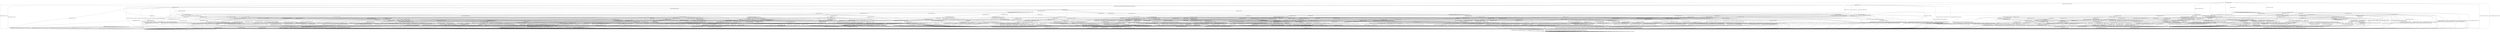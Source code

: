 digraph h19 {
s0 [label="s0"];
s1 [label="s1"];
s2 [label="s2"];
s6 [label="s6"];
s8 [label="s8"];
s10 [label="s10"];
s25 [label="s25"];
s87 [label="s87"];
s3 [label="s3"];
s4 [label="s4"];
s7 [label="s7"];
s9 [label="s9"];
s11 [label="s11"];
s14 [label="s14"];
s26 [label="s26"];
s83 [label="s83"];
s84 [label="s84"];
s85 [label="s85"];
s88 [label="s88"];
s89 [label="s89"];
s94 [label="s94"];
s95 [label="s95"];
s5 [label="s5"];
s12 [label="s12"];
s15 [label="s15"];
s16 [label="s16"];
s27 [label="s27"];
s28 [label="s28"];
s29 [label="s29"];
s32 [label="s32"];
s42 [label="s42"];
s50 [label="s50"];
s59 [label="s59"];
s86 [label="s86"];
s90 [label="s90"];
s91 [label="s91"];
s92 [label="s92"];
s96 [label="s96"];
s97 [label="s97"];
s98 [label="s98"];
s101 [label="s101"];
s102 [label="s102"];
s13 [label="s13"];
s17 [label="s17"];
s18 [label="s18"];
s19 [label="s19"];
s30 [label="s30"];
s33 [label="s33"];
s34 [label="s34"];
s36 [label="s36"];
s37 [label="s37"];
s38 [label="s38"];
s43 [label="s43"];
s48 [label="s48"];
s53 [label="s53"];
s56 [label="s56"];
s60 [label="s60"];
s66 [label="s66"];
s76 [label="s76"];
s93 [label="s93"];
s99 [label="s99"];
s100 [label="s100"];
s103 [label="s103"];
s104 [label="s104"];
s20 [label="s20"];
s21 [label="s21"];
s22 [label="s22"];
s31 [label="s31"];
s35 [label="s35"];
s39 [label="s39"];
s40 [label="s40"];
s41 [label="s41"];
s45 [label="s45"];
s46 [label="s46"];
s47 [label="s47"];
s49 [label="s49"];
s51 [label="s51"];
s54 [label="s54"];
s57 [label="s57"];
s61 [label="s61"];
s62 [label="s62"];
s64 [label="s64"];
s67 [label="s67"];
s73 [label="s73"];
s75 [label="s75"];
s105 [label="s105"];
s23 [label="s23"];
s44 [label="s44"];
s55 [label="s55"];
s58 [label="s58"];
s63 [label="s63"];
s65 [label="s65"];
s69 [label="s69"];
s70 [label="s70"];
s71 [label="s71"];
s77 [label="s77"];
s78 [label="s78"];
s79 [label="s79"];
s80 [label="s80"];
s82 [label="s82"];
s24 [label="s24"];
s52 [label="s52"];
s68 [label="s68"];
s74 [label="s74"];
s81 [label="s81"];
s72 [label="s72"];
s0 -> s1 [label="RSA_CLIENT_HELLO / HELLO_VERIFY_REQUEST"];
s0 -> s2 [label="RSA_CLIENT_KEY_EXCHANGE / TIMEOUT"];
s0 -> s8 [label="CHANGE_CIPHER_SPEC / TIMEOUT"];
s0 -> s10 [label="FINISHED / TIMEOUT"];
s0 -> s0 [label="APPLICATION / TIMEOUT"];
s0 -> s87 [label="CERTIFICATE / TIMEOUT"];
s0 -> s25 [label="EMPTY_CERTIFICATE / TIMEOUT"];
s0 -> s10 [label="CERTIFICATE_VERIFY / TIMEOUT"];
s0 -> s6 [label="Alert(WARNING,CLOSE_NOTIFY) / TIMEOUT"];
s0 -> s6 [label="Alert(FATAL,UNEXPECTED_MESSAGE) / TIMEOUT"];
s1 -> s3 [label="RSA_CLIENT_HELLO / SERVER_HELLO,CERTIFICATE,CERTIFICATE_REQUEST,SERVER_HELLO_DONE"];
s1 -> s4 [label="RSA_CLIENT_KEY_EXCHANGE / TIMEOUT"];
s1 -> s8 [label="CHANGE_CIPHER_SPEC / TIMEOUT"];
s1 -> s11 [label="FINISHED / TIMEOUT"];
s1 -> s1 [label="APPLICATION / TIMEOUT"];
s1 -> s14 [label="CERTIFICATE / TIMEOUT"];
s1 -> s26 [label="EMPTY_CERTIFICATE / TIMEOUT"];
s1 -> s11 [label="CERTIFICATE_VERIFY / TIMEOUT"];
s1 -> s6 [label="Alert(WARNING,CLOSE_NOTIFY) / Alert(WARNING,CLOSE_NOTIFY)"];
s1 -> s6 [label="Alert(FATAL,UNEXPECTED_MESSAGE) / TIMEOUT"];
s2 -> s83 [label="RSA_CLIENT_HELLO / TIMEOUT"];
s2 -> s10 [label="RSA_CLIENT_KEY_EXCHANGE / TIMEOUT"];
s2 -> s9 [label="CHANGE_CIPHER_SPEC / TIMEOUT"];
s2 -> s94 [label="FINISHED / TIMEOUT"];
s2 -> s2 [label="APPLICATION / TIMEOUT"];
s2 -> s85 [label="CERTIFICATE / TIMEOUT"];
s2 -> s85 [label="EMPTY_CERTIFICATE / TIMEOUT"];
s2 -> s88 [label="CERTIFICATE_VERIFY / TIMEOUT"];
s2 -> s6 [label="Alert(WARNING,CLOSE_NOTIFY) / TIMEOUT"];
s2 -> s6 [label="Alert(FATAL,UNEXPECTED_MESSAGE) / TIMEOUT"];
s6 -> s7 [label="RSA_CLIENT_HELLO / TIMEOUT"];
s6 -> s7 [label="RSA_CLIENT_KEY_EXCHANGE / TIMEOUT"];
s6 -> s7 [label="CHANGE_CIPHER_SPEC / TIMEOUT"];
s6 -> s7 [label="FINISHED / TIMEOUT"];
s6 -> s7 [label="APPLICATION / TIMEOUT"];
s6 -> s7 [label="CERTIFICATE / TIMEOUT"];
s6 -> s7 [label="EMPTY_CERTIFICATE / TIMEOUT"];
s6 -> s7 [label="CERTIFICATE_VERIFY / TIMEOUT"];
s6 -> s7 [label="Alert(WARNING,CLOSE_NOTIFY) / TIMEOUT"];
s6 -> s7 [label="Alert(FATAL,UNEXPECTED_MESSAGE) / TIMEOUT"];
s8 -> s8 [label="RSA_CLIENT_HELLO / TIMEOUT"];
s8 -> s8 [label="RSA_CLIENT_KEY_EXCHANGE / TIMEOUT"];
s8 -> s8 [label="CHANGE_CIPHER_SPEC / TIMEOUT"];
s8 -> s8 [label="FINISHED / TIMEOUT"];
s8 -> s8 [label="APPLICATION / TIMEOUT"];
s8 -> s8 [label="CERTIFICATE / TIMEOUT"];
s8 -> s8 [label="EMPTY_CERTIFICATE / TIMEOUT"];
s8 -> s8 [label="CERTIFICATE_VERIFY / TIMEOUT"];
s8 -> s8 [label="Alert(WARNING,CLOSE_NOTIFY) / TIMEOUT"];
s8 -> s8 [label="Alert(FATAL,UNEXPECTED_MESSAGE) / TIMEOUT"];
s10 -> s10 [label="RSA_CLIENT_HELLO / TIMEOUT"];
s10 -> s10 [label="RSA_CLIENT_KEY_EXCHANGE / TIMEOUT"];
s10 -> s8 [label="CHANGE_CIPHER_SPEC / TIMEOUT"];
s10 -> s10 [label="FINISHED / TIMEOUT"];
s10 -> s10 [label="APPLICATION / TIMEOUT"];
s10 -> s10 [label="CERTIFICATE / TIMEOUT"];
s10 -> s10 [label="EMPTY_CERTIFICATE / TIMEOUT"];
s10 -> s10 [label="CERTIFICATE_VERIFY / TIMEOUT"];
s10 -> s6 [label="Alert(WARNING,CLOSE_NOTIFY) / TIMEOUT"];
s10 -> s6 [label="Alert(FATAL,UNEXPECTED_MESSAGE) / TIMEOUT"];
s25 -> s84 [label="RSA_CLIENT_HELLO / TIMEOUT"];
s25 -> s85 [label="RSA_CLIENT_KEY_EXCHANGE / TIMEOUT"];
s25 -> s9 [label="CHANGE_CIPHER_SPEC / TIMEOUT"];
s25 -> s95 [label="FINISHED / TIMEOUT"];
s25 -> s25 [label="APPLICATION / TIMEOUT"];
s25 -> s10 [label="CERTIFICATE / TIMEOUT"];
s25 -> s10 [label="EMPTY_CERTIFICATE / TIMEOUT"];
s25 -> s89 [label="CERTIFICATE_VERIFY / TIMEOUT"];
s25 -> s6 [label="Alert(WARNING,CLOSE_NOTIFY) / TIMEOUT"];
s25 -> s6 [label="Alert(FATAL,UNEXPECTED_MESSAGE) / TIMEOUT"];
s87 -> s87 [label="RSA_CLIENT_HELLO / TIMEOUT"];
s87 -> s87 [label="RSA_CLIENT_KEY_EXCHANGE / TIMEOUT"];
s87 -> s8 [label="CHANGE_CIPHER_SPEC / TIMEOUT"];
s87 -> s87 [label="FINISHED / TIMEOUT"];
s87 -> s87 [label="APPLICATION / TIMEOUT"];
s87 -> s10 [label="CERTIFICATE / TIMEOUT"];
s87 -> s10 [label="EMPTY_CERTIFICATE / TIMEOUT"];
s87 -> s89 [label="CERTIFICATE_VERIFY / TIMEOUT"];
s87 -> s6 [label="Alert(WARNING,CLOSE_NOTIFY) / TIMEOUT"];
s87 -> s6 [label="Alert(FATAL,UNEXPECTED_MESSAGE) / TIMEOUT"];
s3 -> s6 [label="RSA_CLIENT_HELLO / Alert(FATAL,UNEXPECTED_MESSAGE)"];
s3 -> s15 [label="RSA_CLIENT_KEY_EXCHANGE / TIMEOUT"];
s3 -> s8 [label="CHANGE_CIPHER_SPEC / TIMEOUT"];
s3 -> s11 [label="FINISHED / TIMEOUT"];
s3 -> s3 [label="APPLICATION / TIMEOUT"];
s3 -> s14 [label="CERTIFICATE / TIMEOUT"];
s3 -> s12 [label="EMPTY_CERTIFICATE / TIMEOUT"];
s3 -> s11 [label="CERTIFICATE_VERIFY / TIMEOUT"];
s3 -> s6 [label="Alert(WARNING,CLOSE_NOTIFY) / Alert(WARNING,CLOSE_NOTIFY)"];
s3 -> s6 [label="Alert(FATAL,UNEXPECTED_MESSAGE) / TIMEOUT"];
s4 -> s28 [label="RSA_CLIENT_HELLO / TIMEOUT"];
s4 -> s11 [label="RSA_CLIENT_KEY_EXCHANGE / TIMEOUT"];
s4 -> s5 [label="CHANGE_CIPHER_SPEC / TIMEOUT"];
s4 -> s16 [label="FINISHED / TIMEOUT"];
s4 -> s4 [label="APPLICATION / TIMEOUT"];
s4 -> s32 [label="CERTIFICATE / TIMEOUT"];
s4 -> s32 [label="EMPTY_CERTIFICATE / TIMEOUT"];
s4 -> s27 [label="CERTIFICATE_VERIFY / TIMEOUT"];
s4 -> s6 [label="Alert(WARNING,CLOSE_NOTIFY) / Alert(WARNING,CLOSE_NOTIFY)"];
s4 -> s6 [label="Alert(FATAL,UNEXPECTED_MESSAGE) / TIMEOUT"];
s7 -> s7 [label="RSA_CLIENT_HELLO / SOCKET_CLOSED"];
s7 -> s7 [label="RSA_CLIENT_KEY_EXCHANGE / SOCKET_CLOSED"];
s7 -> s7 [label="CHANGE_CIPHER_SPEC / SOCKET_CLOSED"];
s7 -> s7 [label="FINISHED / SOCKET_CLOSED"];
s7 -> s7 [label="APPLICATION / SOCKET_CLOSED"];
s7 -> s7 [label="CERTIFICATE / SOCKET_CLOSED"];
s7 -> s7 [label="EMPTY_CERTIFICATE / SOCKET_CLOSED"];
s7 -> s7 [label="CERTIFICATE_VERIFY / SOCKET_CLOSED"];
s7 -> s7 [label="Alert(WARNING,CLOSE_NOTIFY) / SOCKET_CLOSED"];
s7 -> s7 [label="Alert(FATAL,UNEXPECTED_MESSAGE) / SOCKET_CLOSED"];
s9 -> s6 [label="RSA_CLIENT_HELLO / TIMEOUT"];
s9 -> s6 [label="RSA_CLIENT_KEY_EXCHANGE / TIMEOUT"];
s9 -> s8 [label="CHANGE_CIPHER_SPEC / TIMEOUT"];
s9 -> s6 [label="FINISHED / TIMEOUT"];
s9 -> s9 [label="APPLICATION / TIMEOUT"];
s9 -> s6 [label="CERTIFICATE / TIMEOUT"];
s9 -> s6 [label="EMPTY_CERTIFICATE / TIMEOUT"];
s9 -> s6 [label="CERTIFICATE_VERIFY / TIMEOUT"];
s9 -> s9 [label="Alert(WARNING,CLOSE_NOTIFY) / TIMEOUT"];
s9 -> s9 [label="Alert(FATAL,UNEXPECTED_MESSAGE) / TIMEOUT"];
s11 -> s11 [label="RSA_CLIENT_HELLO / TIMEOUT"];
s11 -> s11 [label="RSA_CLIENT_KEY_EXCHANGE / TIMEOUT"];
s11 -> s8 [label="CHANGE_CIPHER_SPEC / TIMEOUT"];
s11 -> s11 [label="FINISHED / TIMEOUT"];
s11 -> s11 [label="APPLICATION / TIMEOUT"];
s11 -> s11 [label="CERTIFICATE / TIMEOUT"];
s11 -> s11 [label="EMPTY_CERTIFICATE / TIMEOUT"];
s11 -> s11 [label="CERTIFICATE_VERIFY / TIMEOUT"];
s11 -> s6 [label="Alert(WARNING,CLOSE_NOTIFY) / Alert(WARNING,CLOSE_NOTIFY)"];
s11 -> s6 [label="Alert(FATAL,UNEXPECTED_MESSAGE) / TIMEOUT"];
s14 -> s14 [label="RSA_CLIENT_HELLO / TIMEOUT"];
s14 -> s14 [label="RSA_CLIENT_KEY_EXCHANGE / TIMEOUT"];
s14 -> s8 [label="CHANGE_CIPHER_SPEC / TIMEOUT"];
s14 -> s50 [label="FINISHED / TIMEOUT"];
s14 -> s14 [label="APPLICATION / TIMEOUT"];
s14 -> s11 [label="CERTIFICATE / TIMEOUT"];
s14 -> s11 [label="EMPTY_CERTIFICATE / TIMEOUT"];
s14 -> s29 [label="CERTIFICATE_VERIFY / TIMEOUT"];
s14 -> s6 [label="Alert(WARNING,CLOSE_NOTIFY) / Alert(WARNING,CLOSE_NOTIFY)"];
s14 -> s6 [label="Alert(FATAL,UNEXPECTED_MESSAGE) / TIMEOUT"];
s26 -> s59 [label="RSA_CLIENT_HELLO / TIMEOUT"];
s26 -> s32 [label="RSA_CLIENT_KEY_EXCHANGE / TIMEOUT"];
s26 -> s5 [label="CHANGE_CIPHER_SPEC / TIMEOUT"];
s26 -> s42 [label="FINISHED / TIMEOUT"];
s26 -> s26 [label="APPLICATION / TIMEOUT"];
s26 -> s11 [label="CERTIFICATE / TIMEOUT"];
s26 -> s11 [label="EMPTY_CERTIFICATE / TIMEOUT"];
s26 -> s29 [label="CERTIFICATE_VERIFY / TIMEOUT"];
s26 -> s6 [label="Alert(WARNING,CLOSE_NOTIFY) / Alert(WARNING,CLOSE_NOTIFY)"];
s26 -> s6 [label="Alert(FATAL,UNEXPECTED_MESSAGE) / TIMEOUT"];
s83 -> s10 [label="RSA_CLIENT_HELLO / TIMEOUT"];
s83 -> s10 [label="RSA_CLIENT_KEY_EXCHANGE / TIMEOUT"];
s83 -> s9 [label="CHANGE_CIPHER_SPEC / TIMEOUT"];
s83 -> s101 [label="FINISHED / TIMEOUT"];
s83 -> s83 [label="APPLICATION / TIMEOUT"];
s83 -> s86 [label="CERTIFICATE / TIMEOUT"];
s83 -> s86 [label="EMPTY_CERTIFICATE / TIMEOUT"];
s83 -> s90 [label="CERTIFICATE_VERIFY / TIMEOUT"];
s83 -> s6 [label="Alert(WARNING,CLOSE_NOTIFY) / TIMEOUT"];
s83 -> s6 [label="Alert(FATAL,UNEXPECTED_MESSAGE) / TIMEOUT"];
s84 -> s10 [label="RSA_CLIENT_HELLO / TIMEOUT"];
s84 -> s86 [label="RSA_CLIENT_KEY_EXCHANGE / TIMEOUT"];
s84 -> s9 [label="CHANGE_CIPHER_SPEC / TIMEOUT"];
s84 -> s102 [label="FINISHED / TIMEOUT"];
s84 -> s84 [label="APPLICATION / TIMEOUT"];
s84 -> s10 [label="CERTIFICATE / TIMEOUT"];
s84 -> s10 [label="EMPTY_CERTIFICATE / TIMEOUT"];
s84 -> s91 [label="CERTIFICATE_VERIFY / TIMEOUT"];
s84 -> s6 [label="Alert(WARNING,CLOSE_NOTIFY) / TIMEOUT"];
s84 -> s6 [label="Alert(FATAL,UNEXPECTED_MESSAGE) / TIMEOUT"];
s85 -> s86 [label="RSA_CLIENT_HELLO / TIMEOUT"];
s85 -> s10 [label="RSA_CLIENT_KEY_EXCHANGE / TIMEOUT"];
s85 -> s9 [label="CHANGE_CIPHER_SPEC / TIMEOUT"];
s85 -> s96 [label="FINISHED / TIMEOUT"];
s85 -> s85 [label="APPLICATION / TIMEOUT"];
s85 -> s10 [label="CERTIFICATE / TIMEOUT"];
s85 -> s10 [label="EMPTY_CERTIFICATE / TIMEOUT"];
s85 -> s92 [label="CERTIFICATE_VERIFY / TIMEOUT"];
s85 -> s6 [label="Alert(WARNING,CLOSE_NOTIFY) / TIMEOUT"];
s85 -> s6 [label="Alert(FATAL,UNEXPECTED_MESSAGE) / TIMEOUT"];
s88 -> s90 [label="RSA_CLIENT_HELLO / TIMEOUT"];
s88 -> s10 [label="RSA_CLIENT_KEY_EXCHANGE / TIMEOUT"];
s88 -> s9 [label="CHANGE_CIPHER_SPEC / TIMEOUT"];
s88 -> s97 [label="FINISHED / TIMEOUT"];
s88 -> s88 [label="APPLICATION / TIMEOUT"];
s88 -> s92 [label="CERTIFICATE / TIMEOUT"];
s88 -> s92 [label="EMPTY_CERTIFICATE / TIMEOUT"];
s88 -> s10 [label="CERTIFICATE_VERIFY / TIMEOUT"];
s88 -> s6 [label="Alert(WARNING,CLOSE_NOTIFY) / TIMEOUT"];
s88 -> s6 [label="Alert(FATAL,UNEXPECTED_MESSAGE) / TIMEOUT"];
s89 -> s91 [label="RSA_CLIENT_HELLO / TIMEOUT"];
s89 -> s92 [label="RSA_CLIENT_KEY_EXCHANGE / TIMEOUT"];
s89 -> s9 [label="CHANGE_CIPHER_SPEC / TIMEOUT"];
s89 -> s98 [label="FINISHED / TIMEOUT"];
s89 -> s89 [label="APPLICATION / TIMEOUT"];
s89 -> s10 [label="CERTIFICATE / TIMEOUT"];
s89 -> s10 [label="EMPTY_CERTIFICATE / TIMEOUT"];
s89 -> s10 [label="CERTIFICATE_VERIFY / TIMEOUT"];
s89 -> s6 [label="Alert(WARNING,CLOSE_NOTIFY) / TIMEOUT"];
s89 -> s6 [label="Alert(FATAL,UNEXPECTED_MESSAGE) / TIMEOUT"];
s94 -> s101 [label="RSA_CLIENT_HELLO / TIMEOUT"];
s94 -> s10 [label="RSA_CLIENT_KEY_EXCHANGE / TIMEOUT"];
s94 -> s9 [label="CHANGE_CIPHER_SPEC / TIMEOUT"];
s94 -> s10 [label="FINISHED / TIMEOUT"];
s94 -> s94 [label="APPLICATION / TIMEOUT"];
s94 -> s96 [label="CERTIFICATE / TIMEOUT"];
s94 -> s96 [label="EMPTY_CERTIFICATE / TIMEOUT"];
s94 -> s97 [label="CERTIFICATE_VERIFY / TIMEOUT"];
s94 -> s6 [label="Alert(WARNING,CLOSE_NOTIFY) / TIMEOUT"];
s94 -> s6 [label="Alert(FATAL,UNEXPECTED_MESSAGE) / TIMEOUT"];
s95 -> s102 [label="RSA_CLIENT_HELLO / TIMEOUT"];
s95 -> s96 [label="RSA_CLIENT_KEY_EXCHANGE / TIMEOUT"];
s95 -> s9 [label="CHANGE_CIPHER_SPEC / TIMEOUT"];
s95 -> s10 [label="FINISHED / TIMEOUT"];
s95 -> s95 [label="APPLICATION / TIMEOUT"];
s95 -> s10 [label="CERTIFICATE / TIMEOUT"];
s95 -> s10 [label="EMPTY_CERTIFICATE / TIMEOUT"];
s95 -> s98 [label="CERTIFICATE_VERIFY / TIMEOUT"];
s95 -> s6 [label="Alert(WARNING,CLOSE_NOTIFY) / TIMEOUT"];
s95 -> s6 [label="Alert(FATAL,UNEXPECTED_MESSAGE) / TIMEOUT"];
s5 -> s6 [label="RSA_CLIENT_HELLO / Alert(FATAL,UNEXPECTED_MESSAGE)"];
s5 -> s6 [label="RSA_CLIENT_KEY_EXCHANGE / Alert(FATAL,UNEXPECTED_MESSAGE)"];
s5 -> s8 [label="CHANGE_CIPHER_SPEC / TIMEOUT"];
s5 -> s6 [label="FINISHED / Alert(FATAL,UNEXPECTED_MESSAGE)"];
s5 -> s5 [label="APPLICATION / TIMEOUT"];
s5 -> s6 [label="CERTIFICATE / Alert(FATAL,UNEXPECTED_MESSAGE)"];
s5 -> s6 [label="EMPTY_CERTIFICATE / Alert(FATAL,UNEXPECTED_MESSAGE)"];
s5 -> s6 [label="CERTIFICATE_VERIFY / Alert(FATAL,UNEXPECTED_MESSAGE)"];
s5 -> s5 [label="Alert(WARNING,CLOSE_NOTIFY) / TIMEOUT"];
s5 -> s5 [label="Alert(FATAL,UNEXPECTED_MESSAGE) / TIMEOUT"];
s12 -> s56 [label="RSA_CLIENT_HELLO / TIMEOUT"];
s12 -> s33 [label="RSA_CLIENT_KEY_EXCHANGE / TIMEOUT"];
s12 -> s13 [label="CHANGE_CIPHER_SPEC / TIMEOUT"];
s12 -> s17 [label="FINISHED / TIMEOUT"];
s12 -> s12 [label="APPLICATION / TIMEOUT"];
s12 -> s11 [label="CERTIFICATE / TIMEOUT"];
s12 -> s11 [label="EMPTY_CERTIFICATE / TIMEOUT"];
s12 -> s36 [label="CERTIFICATE_VERIFY / TIMEOUT"];
s12 -> s6 [label="Alert(WARNING,CLOSE_NOTIFY) / Alert(WARNING,CLOSE_NOTIFY)"];
s12 -> s6 [label="Alert(FATAL,UNEXPECTED_MESSAGE) / TIMEOUT"];
s15 -> s28 [label="RSA_CLIENT_HELLO / TIMEOUT"];
s15 -> s11 [label="RSA_CLIENT_KEY_EXCHANGE / TIMEOUT"];
s15 -> s18 [label="CHANGE_CIPHER_SPEC / TIMEOUT"];
s15 -> s16 [label="FINISHED / TIMEOUT"];
s15 -> s15 [label="APPLICATION / TIMEOUT"];
s15 -> s37 [label="CERTIFICATE / TIMEOUT"];
s15 -> s33 [label="EMPTY_CERTIFICATE / TIMEOUT"];
s15 -> s19 [label="CERTIFICATE_VERIFY / TIMEOUT"];
s15 -> s6 [label="Alert(WARNING,CLOSE_NOTIFY) / Alert(WARNING,CLOSE_NOTIFY)"];
s15 -> s6 [label="Alert(FATAL,UNEXPECTED_MESSAGE) / TIMEOUT"];
s16 -> s30 [label="RSA_CLIENT_HELLO / TIMEOUT"];
s16 -> s11 [label="RSA_CLIENT_KEY_EXCHANGE / TIMEOUT"];
s16 -> s5 [label="CHANGE_CIPHER_SPEC / TIMEOUT"];
s16 -> s11 [label="FINISHED / TIMEOUT"];
s16 -> s16 [label="APPLICATION / TIMEOUT"];
s16 -> s34 [label="CERTIFICATE / TIMEOUT"];
s16 -> s34 [label="EMPTY_CERTIFICATE / TIMEOUT"];
s16 -> s38 [label="CERTIFICATE_VERIFY / TIMEOUT"];
s16 -> s6 [label="Alert(WARNING,CLOSE_NOTIFY) / Alert(WARNING,CLOSE_NOTIFY)"];
s16 -> s6 [label="Alert(FATAL,UNEXPECTED_MESSAGE) / TIMEOUT"];
s27 -> s43 [label="RSA_CLIENT_HELLO / TIMEOUT"];
s27 -> s11 [label="RSA_CLIENT_KEY_EXCHANGE / TIMEOUT"];
s27 -> s5 [label="CHANGE_CIPHER_SPEC / TIMEOUT"];
s27 -> s38 [label="FINISHED / TIMEOUT"];
s27 -> s27 [label="APPLICATION / TIMEOUT"];
s27 -> s48 [label="CERTIFICATE / TIMEOUT"];
s27 -> s48 [label="EMPTY_CERTIFICATE / TIMEOUT"];
s27 -> s11 [label="CERTIFICATE_VERIFY / TIMEOUT"];
s27 -> s6 [label="Alert(WARNING,CLOSE_NOTIFY) / Alert(WARNING,CLOSE_NOTIFY)"];
s27 -> s6 [label="Alert(FATAL,UNEXPECTED_MESSAGE) / TIMEOUT"];
s28 -> s11 [label="RSA_CLIENT_HELLO / TIMEOUT"];
s28 -> s11 [label="RSA_CLIENT_KEY_EXCHANGE / TIMEOUT"];
s28 -> s5 [label="CHANGE_CIPHER_SPEC / TIMEOUT"];
s28 -> s30 [label="FINISHED / TIMEOUT"];
s28 -> s28 [label="APPLICATION / TIMEOUT"];
s28 -> s76 [label="CERTIFICATE / TIMEOUT"];
s28 -> s76 [label="EMPTY_CERTIFICATE / TIMEOUT"];
s28 -> s43 [label="CERTIFICATE_VERIFY / TIMEOUT"];
s28 -> s6 [label="Alert(WARNING,CLOSE_NOTIFY) / Alert(WARNING,CLOSE_NOTIFY)"];
s28 -> s6 [label="Alert(FATAL,UNEXPECTED_MESSAGE) / TIMEOUT"];
s29 -> s60 [label="RSA_CLIENT_HELLO / TIMEOUT"];
s29 -> s48 [label="RSA_CLIENT_KEY_EXCHANGE / TIMEOUT"];
s29 -> s5 [label="CHANGE_CIPHER_SPEC / TIMEOUT"];
s29 -> s53 [label="FINISHED / TIMEOUT"];
s29 -> s29 [label="APPLICATION / TIMEOUT"];
s29 -> s11 [label="CERTIFICATE / TIMEOUT"];
s29 -> s11 [label="EMPTY_CERTIFICATE / TIMEOUT"];
s29 -> s11 [label="CERTIFICATE_VERIFY / TIMEOUT"];
s29 -> s6 [label="Alert(WARNING,CLOSE_NOTIFY) / Alert(WARNING,CLOSE_NOTIFY)"];
s29 -> s6 [label="Alert(FATAL,UNEXPECTED_MESSAGE) / TIMEOUT"];
s32 -> s76 [label="RSA_CLIENT_HELLO / TIMEOUT"];
s32 -> s11 [label="RSA_CLIENT_KEY_EXCHANGE / TIMEOUT"];
s32 -> s5 [label="CHANGE_CIPHER_SPEC / TIMEOUT"];
s32 -> s34 [label="FINISHED / TIMEOUT"];
s32 -> s32 [label="APPLICATION / TIMEOUT"];
s32 -> s11 [label="CERTIFICATE / TIMEOUT"];
s32 -> s11 [label="EMPTY_CERTIFICATE / TIMEOUT"];
s32 -> s48 [label="CERTIFICATE_VERIFY / TIMEOUT"];
s32 -> s6 [label="Alert(WARNING,CLOSE_NOTIFY) / Alert(WARNING,CLOSE_NOTIFY)"];
s32 -> s6 [label="Alert(FATAL,UNEXPECTED_MESSAGE) / TIMEOUT"];
s42 -> s66 [label="RSA_CLIENT_HELLO / TIMEOUT"];
s42 -> s34 [label="RSA_CLIENT_KEY_EXCHANGE / TIMEOUT"];
s42 -> s5 [label="CHANGE_CIPHER_SPEC / TIMEOUT"];
s42 -> s11 [label="FINISHED / TIMEOUT"];
s42 -> s42 [label="APPLICATION / TIMEOUT"];
s42 -> s11 [label="CERTIFICATE / TIMEOUT"];
s42 -> s11 [label="EMPTY_CERTIFICATE / TIMEOUT"];
s42 -> s53 [label="CERTIFICATE_VERIFY / TIMEOUT"];
s42 -> s6 [label="Alert(WARNING,CLOSE_NOTIFY) / Alert(WARNING,CLOSE_NOTIFY)"];
s42 -> s6 [label="Alert(FATAL,UNEXPECTED_MESSAGE) / TIMEOUT"];
s50 -> s100 [label="RSA_CLIENT_HELLO / TIMEOUT"];
s50 -> s50 [label="RSA_CLIENT_KEY_EXCHANGE / TIMEOUT"];
s50 -> s8 [label="CHANGE_CIPHER_SPEC / TIMEOUT"];
s50 -> s11 [label="FINISHED / TIMEOUT"];
s50 -> s50 [label="APPLICATION / TIMEOUT"];
s50 -> s11 [label="CERTIFICATE / TIMEOUT"];
s50 -> s11 [label="EMPTY_CERTIFICATE / TIMEOUT"];
s50 -> s53 [label="CERTIFICATE_VERIFY / TIMEOUT"];
s50 -> s6 [label="Alert(WARNING,CLOSE_NOTIFY) / Alert(WARNING,CLOSE_NOTIFY)"];
s50 -> s6 [label="Alert(FATAL,UNEXPECTED_MESSAGE) / TIMEOUT"];
s59 -> s11 [label="RSA_CLIENT_HELLO / TIMEOUT"];
s59 -> s76 [label="RSA_CLIENT_KEY_EXCHANGE / TIMEOUT"];
s59 -> s5 [label="CHANGE_CIPHER_SPEC / TIMEOUT"];
s59 -> s66 [label="FINISHED / TIMEOUT"];
s59 -> s59 [label="APPLICATION / TIMEOUT"];
s59 -> s11 [label="CERTIFICATE / TIMEOUT"];
s59 -> s11 [label="EMPTY_CERTIFICATE / TIMEOUT"];
s59 -> s60 [label="CERTIFICATE_VERIFY / TIMEOUT"];
s59 -> s6 [label="Alert(WARNING,CLOSE_NOTIFY) / Alert(WARNING,CLOSE_NOTIFY)"];
s59 -> s6 [label="Alert(FATAL,UNEXPECTED_MESSAGE) / TIMEOUT"];
s86 -> s10 [label="RSA_CLIENT_HELLO / TIMEOUT"];
s86 -> s10 [label="RSA_CLIENT_KEY_EXCHANGE / TIMEOUT"];
s86 -> s9 [label="CHANGE_CIPHER_SPEC / TIMEOUT"];
s86 -> s103 [label="FINISHED / TIMEOUT"];
s86 -> s86 [label="APPLICATION / TIMEOUT"];
s86 -> s10 [label="CERTIFICATE / TIMEOUT"];
s86 -> s10 [label="EMPTY_CERTIFICATE / TIMEOUT"];
s86 -> s93 [label="CERTIFICATE_VERIFY / TIMEOUT"];
s86 -> s6 [label="Alert(WARNING,CLOSE_NOTIFY) / TIMEOUT"];
s86 -> s6 [label="Alert(FATAL,UNEXPECTED_MESSAGE) / TIMEOUT"];
s90 -> s10 [label="RSA_CLIENT_HELLO / TIMEOUT"];
s90 -> s10 [label="RSA_CLIENT_KEY_EXCHANGE / TIMEOUT"];
s90 -> s9 [label="CHANGE_CIPHER_SPEC / TIMEOUT"];
s90 -> s104 [label="FINISHED / TIMEOUT"];
s90 -> s90 [label="APPLICATION / TIMEOUT"];
s90 -> s93 [label="CERTIFICATE / TIMEOUT"];
s90 -> s93 [label="EMPTY_CERTIFICATE / TIMEOUT"];
s90 -> s10 [label="CERTIFICATE_VERIFY / TIMEOUT"];
s90 -> s6 [label="Alert(WARNING,CLOSE_NOTIFY) / TIMEOUT"];
s90 -> s6 [label="Alert(FATAL,UNEXPECTED_MESSAGE) / TIMEOUT"];
s91 -> s10 [label="RSA_CLIENT_HELLO / TIMEOUT"];
s91 -> s93 [label="RSA_CLIENT_KEY_EXCHANGE / TIMEOUT"];
s91 -> s9 [label="CHANGE_CIPHER_SPEC / TIMEOUT"];
s91 -> s102 [label="FINISHED / TIMEOUT"];
s91 -> s91 [label="APPLICATION / TIMEOUT"];
s91 -> s10 [label="CERTIFICATE / TIMEOUT"];
s91 -> s10 [label="EMPTY_CERTIFICATE / TIMEOUT"];
s91 -> s10 [label="CERTIFICATE_VERIFY / TIMEOUT"];
s91 -> s6 [label="Alert(WARNING,CLOSE_NOTIFY) / TIMEOUT"];
s91 -> s6 [label="Alert(FATAL,UNEXPECTED_MESSAGE) / TIMEOUT"];
s92 -> s93 [label="RSA_CLIENT_HELLO / TIMEOUT"];
s92 -> s10 [label="RSA_CLIENT_KEY_EXCHANGE / TIMEOUT"];
s92 -> s9 [label="CHANGE_CIPHER_SPEC / TIMEOUT"];
s92 -> s99 [label="FINISHED / TIMEOUT"];
s92 -> s92 [label="APPLICATION / TIMEOUT"];
s92 -> s10 [label="CERTIFICATE / TIMEOUT"];
s92 -> s10 [label="EMPTY_CERTIFICATE / TIMEOUT"];
s92 -> s10 [label="CERTIFICATE_VERIFY / TIMEOUT"];
s92 -> s6 [label="Alert(WARNING,CLOSE_NOTIFY) / TIMEOUT"];
s92 -> s6 [label="Alert(FATAL,UNEXPECTED_MESSAGE) / TIMEOUT"];
s96 -> s103 [label="RSA_CLIENT_HELLO / TIMEOUT"];
s96 -> s10 [label="RSA_CLIENT_KEY_EXCHANGE / TIMEOUT"];
s96 -> s9 [label="CHANGE_CIPHER_SPEC / TIMEOUT"];
s96 -> s10 [label="FINISHED / TIMEOUT"];
s96 -> s96 [label="APPLICATION / TIMEOUT"];
s96 -> s10 [label="CERTIFICATE / TIMEOUT"];
s96 -> s10 [label="EMPTY_CERTIFICATE / TIMEOUT"];
s96 -> s99 [label="CERTIFICATE_VERIFY / TIMEOUT"];
s96 -> s6 [label="Alert(WARNING,CLOSE_NOTIFY) / TIMEOUT"];
s96 -> s6 [label="Alert(FATAL,UNEXPECTED_MESSAGE) / TIMEOUT"];
s97 -> s104 [label="RSA_CLIENT_HELLO / TIMEOUT"];
s97 -> s10 [label="RSA_CLIENT_KEY_EXCHANGE / TIMEOUT"];
s97 -> s9 [label="CHANGE_CIPHER_SPEC / TIMEOUT"];
s97 -> s10 [label="FINISHED / TIMEOUT"];
s97 -> s97 [label="APPLICATION / TIMEOUT"];
s97 -> s99 [label="CERTIFICATE / TIMEOUT"];
s97 -> s99 [label="EMPTY_CERTIFICATE / TIMEOUT"];
s97 -> s10 [label="CERTIFICATE_VERIFY / TIMEOUT"];
s97 -> s6 [label="Alert(WARNING,CLOSE_NOTIFY) / TIMEOUT"];
s97 -> s6 [label="Alert(FATAL,UNEXPECTED_MESSAGE) / TIMEOUT"];
s98 -> s102 [label="RSA_CLIENT_HELLO / TIMEOUT"];
s98 -> s99 [label="RSA_CLIENT_KEY_EXCHANGE / TIMEOUT"];
s98 -> s9 [label="CHANGE_CIPHER_SPEC / TIMEOUT"];
s98 -> s10 [label="FINISHED / TIMEOUT"];
s98 -> s98 [label="APPLICATION / TIMEOUT"];
s98 -> s10 [label="CERTIFICATE / TIMEOUT"];
s98 -> s10 [label="EMPTY_CERTIFICATE / TIMEOUT"];
s98 -> s10 [label="CERTIFICATE_VERIFY / TIMEOUT"];
s98 -> s6 [label="Alert(WARNING,CLOSE_NOTIFY) / TIMEOUT"];
s98 -> s6 [label="Alert(FATAL,UNEXPECTED_MESSAGE) / TIMEOUT"];
s101 -> s10 [label="RSA_CLIENT_HELLO / TIMEOUT"];
s101 -> s10 [label="RSA_CLIENT_KEY_EXCHANGE / TIMEOUT"];
s101 -> s9 [label="CHANGE_CIPHER_SPEC / TIMEOUT"];
s101 -> s10 [label="FINISHED / TIMEOUT"];
s101 -> s101 [label="APPLICATION / TIMEOUT"];
s101 -> s103 [label="CERTIFICATE / TIMEOUT"];
s101 -> s103 [label="EMPTY_CERTIFICATE / TIMEOUT"];
s101 -> s104 [label="CERTIFICATE_VERIFY / TIMEOUT"];
s101 -> s6 [label="Alert(WARNING,CLOSE_NOTIFY) / TIMEOUT"];
s101 -> s6 [label="Alert(FATAL,UNEXPECTED_MESSAGE) / TIMEOUT"];
s102 -> s10 [label="RSA_CLIENT_HELLO / TIMEOUT"];
s102 -> s103 [label="RSA_CLIENT_KEY_EXCHANGE / TIMEOUT"];
s102 -> s9 [label="CHANGE_CIPHER_SPEC / TIMEOUT"];
s102 -> s10 [label="FINISHED / TIMEOUT"];
s102 -> s102 [label="APPLICATION / TIMEOUT"];
s102 -> s10 [label="CERTIFICATE / TIMEOUT"];
s102 -> s10 [label="EMPTY_CERTIFICATE / TIMEOUT"];
s102 -> s102 [label="CERTIFICATE_VERIFY / TIMEOUT"];
s102 -> s6 [label="Alert(WARNING,CLOSE_NOTIFY) / TIMEOUT"];
s102 -> s6 [label="Alert(FATAL,UNEXPECTED_MESSAGE) / TIMEOUT"];
s13 -> s6 [label="RSA_CLIENT_HELLO / Alert(FATAL,BAD_CERTIFICATE)"];
s13 -> s6 [label="RSA_CLIENT_KEY_EXCHANGE / Alert(FATAL,BAD_CERTIFICATE)"];
s13 -> s8 [label="CHANGE_CIPHER_SPEC / TIMEOUT"];
s13 -> s6 [label="FINISHED / Alert(FATAL,BAD_CERTIFICATE)"];
s13 -> s13 [label="APPLICATION / TIMEOUT"];
s13 -> s6 [label="CERTIFICATE / Alert(FATAL,BAD_CERTIFICATE)"];
s13 -> s6 [label="EMPTY_CERTIFICATE / Alert(FATAL,BAD_CERTIFICATE)"];
s13 -> s6 [label="CERTIFICATE_VERIFY / Alert(FATAL,BAD_CERTIFICATE)"];
s13 -> s13 [label="Alert(WARNING,CLOSE_NOTIFY) / TIMEOUT"];
s13 -> s13 [label="Alert(FATAL,UNEXPECTED_MESSAGE) / TIMEOUT"];
s17 -> s57 [label="RSA_CLIENT_HELLO / TIMEOUT"];
s17 -> s35 [label="RSA_CLIENT_KEY_EXCHANGE / TIMEOUT"];
s17 -> s13 [label="CHANGE_CIPHER_SPEC / TIMEOUT"];
s17 -> s11 [label="FINISHED / TIMEOUT"];
s17 -> s17 [label="APPLICATION / TIMEOUT"];
s17 -> s11 [label="CERTIFICATE / TIMEOUT"];
s17 -> s11 [label="EMPTY_CERTIFICATE / TIMEOUT"];
s17 -> s51 [label="CERTIFICATE_VERIFY / TIMEOUT"];
s17 -> s6 [label="Alert(WARNING,CLOSE_NOTIFY) / Alert(WARNING,CLOSE_NOTIFY)"];
s17 -> s6 [label="Alert(FATAL,UNEXPECTED_MESSAGE) / TIMEOUT"];
s18 -> s39 [label="RSA_CLIENT_HELLO / TIMEOUT"];
s18 -> s11 [label="RSA_CLIENT_KEY_EXCHANGE / TIMEOUT"];
s18 -> s8 [label="CHANGE_CIPHER_SPEC / TIMEOUT"];
s18 -> s20 [label="FINISHED / CHANGE_CIPHER_SPEC,FINISHED,CHANGE_CIPHER_SPEC,FINISHED"];
s18 -> s18 [label="APPLICATION / TIMEOUT"];
s18 -> s21 [label="CERTIFICATE / TIMEOUT"];
s18 -> s40 [label="EMPTY_CERTIFICATE / TIMEOUT"];
s18 -> s41 [label="CERTIFICATE_VERIFY / TIMEOUT"];
s18 -> s18 [label="Alert(WARNING,CLOSE_NOTIFY) / TIMEOUT"];
s18 -> s18 [label="Alert(FATAL,UNEXPECTED_MESSAGE) / TIMEOUT"];
s19 -> s19 [label="RSA_CLIENT_HELLO / TIMEOUT"];
s19 -> s11 [label="RSA_CLIENT_KEY_EXCHANGE / TIMEOUT"];
s19 -> s22 [label="CHANGE_CIPHER_SPEC / TIMEOUT"];
s19 -> s75 [label="FINISHED / TIMEOUT"];
s19 -> s19 [label="APPLICATION / TIMEOUT"];
s19 -> s31 [label="CERTIFICATE / TIMEOUT"];
s19 -> s31 [label="EMPTY_CERTIFICATE / TIMEOUT"];
s19 -> s11 [label="CERTIFICATE_VERIFY / TIMEOUT"];
s19 -> s6 [label="Alert(WARNING,CLOSE_NOTIFY) / Alert(WARNING,CLOSE_NOTIFY)"];
s19 -> s6 [label="Alert(FATAL,UNEXPECTED_MESSAGE) / TIMEOUT"];
s30 -> s11 [label="RSA_CLIENT_HELLO / TIMEOUT"];
s30 -> s11 [label="RSA_CLIENT_KEY_EXCHANGE / TIMEOUT"];
s30 -> s5 [label="CHANGE_CIPHER_SPEC / TIMEOUT"];
s30 -> s11 [label="FINISHED / TIMEOUT"];
s30 -> s30 [label="APPLICATION / TIMEOUT"];
s30 -> s61 [label="CERTIFICATE / TIMEOUT"];
s30 -> s61 [label="EMPTY_CERTIFICATE / TIMEOUT"];
s30 -> s49 [label="CERTIFICATE_VERIFY / TIMEOUT"];
s30 -> s6 [label="Alert(WARNING,CLOSE_NOTIFY) / Alert(WARNING,CLOSE_NOTIFY)"];
s30 -> s6 [label="Alert(FATAL,UNEXPECTED_MESSAGE) / TIMEOUT"];
s33 -> s62 [label="RSA_CLIENT_HELLO / TIMEOUT"];
s33 -> s11 [label="RSA_CLIENT_KEY_EXCHANGE / TIMEOUT"];
s33 -> s13 [label="CHANGE_CIPHER_SPEC / TIMEOUT"];
s33 -> s35 [label="FINISHED / TIMEOUT"];
s33 -> s33 [label="APPLICATION / TIMEOUT"];
s33 -> s11 [label="CERTIFICATE / TIMEOUT"];
s33 -> s11 [label="EMPTY_CERTIFICATE / TIMEOUT"];
s33 -> s45 [label="CERTIFICATE_VERIFY / TIMEOUT"];
s33 -> s6 [label="Alert(WARNING,CLOSE_NOTIFY) / Alert(WARNING,CLOSE_NOTIFY)"];
s33 -> s6 [label="Alert(FATAL,UNEXPECTED_MESSAGE) / TIMEOUT"];
s34 -> s61 [label="RSA_CLIENT_HELLO / TIMEOUT"];
s34 -> s11 [label="RSA_CLIENT_KEY_EXCHANGE / TIMEOUT"];
s34 -> s5 [label="CHANGE_CIPHER_SPEC / TIMEOUT"];
s34 -> s11 [label="FINISHED / TIMEOUT"];
s34 -> s34 [label="APPLICATION / TIMEOUT"];
s34 -> s11 [label="CERTIFICATE / TIMEOUT"];
s34 -> s11 [label="EMPTY_CERTIFICATE / TIMEOUT"];
s34 -> s54 [label="CERTIFICATE_VERIFY / TIMEOUT"];
s34 -> s6 [label="Alert(WARNING,CLOSE_NOTIFY) / Alert(WARNING,CLOSE_NOTIFY)"];
s34 -> s6 [label="Alert(FATAL,UNEXPECTED_MESSAGE) / TIMEOUT"];
s36 -> s64 [label="RSA_CLIENT_HELLO / TIMEOUT"];
s36 -> s45 [label="RSA_CLIENT_KEY_EXCHANGE / TIMEOUT"];
s36 -> s13 [label="CHANGE_CIPHER_SPEC / TIMEOUT"];
s36 -> s51 [label="FINISHED / TIMEOUT"];
s36 -> s36 [label="APPLICATION / TIMEOUT"];
s36 -> s11 [label="CERTIFICATE / TIMEOUT"];
s36 -> s11 [label="EMPTY_CERTIFICATE / TIMEOUT"];
s36 -> s11 [label="CERTIFICATE_VERIFY / TIMEOUT"];
s36 -> s6 [label="Alert(WARNING,CLOSE_NOTIFY) / Alert(WARNING,CLOSE_NOTIFY)"];
s36 -> s6 [label="Alert(FATAL,UNEXPECTED_MESSAGE) / TIMEOUT"];
s37 -> s76 [label="RSA_CLIENT_HELLO / TIMEOUT"];
s37 -> s11 [label="RSA_CLIENT_KEY_EXCHANGE / TIMEOUT"];
s37 -> s46 [label="CHANGE_CIPHER_SPEC / TIMEOUT"];
s37 -> s34 [label="FINISHED / TIMEOUT"];
s37 -> s37 [label="APPLICATION / TIMEOUT"];
s37 -> s11 [label="CERTIFICATE / TIMEOUT"];
s37 -> s11 [label="EMPTY_CERTIFICATE / TIMEOUT"];
s37 -> s47 [label="CERTIFICATE_VERIFY / TIMEOUT"];
s37 -> s6 [label="Alert(WARNING,CLOSE_NOTIFY) / Alert(WARNING,CLOSE_NOTIFY)"];
s37 -> s6 [label="Alert(FATAL,UNEXPECTED_MESSAGE) / TIMEOUT"];
s38 -> s49 [label="RSA_CLIENT_HELLO / TIMEOUT"];
s38 -> s11 [label="RSA_CLIENT_KEY_EXCHANGE / TIMEOUT"];
s38 -> s5 [label="CHANGE_CIPHER_SPEC / TIMEOUT"];
s38 -> s11 [label="FINISHED / TIMEOUT"];
s38 -> s38 [label="APPLICATION / TIMEOUT"];
s38 -> s54 [label="CERTIFICATE / TIMEOUT"];
s38 -> s54 [label="EMPTY_CERTIFICATE / TIMEOUT"];
s38 -> s11 [label="CERTIFICATE_VERIFY / TIMEOUT"];
s38 -> s6 [label="Alert(WARNING,CLOSE_NOTIFY) / Alert(WARNING,CLOSE_NOTIFY)"];
s38 -> s6 [label="Alert(FATAL,UNEXPECTED_MESSAGE) / TIMEOUT"];
s43 -> s11 [label="RSA_CLIENT_HELLO / TIMEOUT"];
s43 -> s11 [label="RSA_CLIENT_KEY_EXCHANGE / TIMEOUT"];
s43 -> s5 [label="CHANGE_CIPHER_SPEC / TIMEOUT"];
s43 -> s49 [label="FINISHED / TIMEOUT"];
s43 -> s43 [label="APPLICATION / TIMEOUT"];
s43 -> s67 [label="CERTIFICATE / TIMEOUT"];
s43 -> s67 [label="EMPTY_CERTIFICATE / TIMEOUT"];
s43 -> s11 [label="CERTIFICATE_VERIFY / TIMEOUT"];
s43 -> s6 [label="Alert(WARNING,CLOSE_NOTIFY) / Alert(WARNING,CLOSE_NOTIFY)"];
s43 -> s6 [label="Alert(FATAL,UNEXPECTED_MESSAGE) / TIMEOUT"];
s48 -> s67 [label="RSA_CLIENT_HELLO / TIMEOUT"];
s48 -> s11 [label="RSA_CLIENT_KEY_EXCHANGE / TIMEOUT"];
s48 -> s5 [label="CHANGE_CIPHER_SPEC / TIMEOUT"];
s48 -> s54 [label="FINISHED / TIMEOUT"];
s48 -> s48 [label="APPLICATION / TIMEOUT"];
s48 -> s11 [label="CERTIFICATE / TIMEOUT"];
s48 -> s11 [label="EMPTY_CERTIFICATE / TIMEOUT"];
s48 -> s11 [label="CERTIFICATE_VERIFY / TIMEOUT"];
s48 -> s6 [label="Alert(WARNING,CLOSE_NOTIFY) / Alert(WARNING,CLOSE_NOTIFY)"];
s48 -> s6 [label="Alert(FATAL,UNEXPECTED_MESSAGE) / TIMEOUT"];
s53 -> s73 [label="RSA_CLIENT_HELLO / TIMEOUT"];
s53 -> s54 [label="RSA_CLIENT_KEY_EXCHANGE / TIMEOUT"];
s53 -> s5 [label="CHANGE_CIPHER_SPEC / TIMEOUT"];
s53 -> s11 [label="FINISHED / TIMEOUT"];
s53 -> s53 [label="APPLICATION / TIMEOUT"];
s53 -> s11 [label="CERTIFICATE / TIMEOUT"];
s53 -> s11 [label="EMPTY_CERTIFICATE / TIMEOUT"];
s53 -> s11 [label="CERTIFICATE_VERIFY / TIMEOUT"];
s53 -> s6 [label="Alert(WARNING,CLOSE_NOTIFY) / Alert(WARNING,CLOSE_NOTIFY)"];
s53 -> s6 [label="Alert(FATAL,UNEXPECTED_MESSAGE) / TIMEOUT"];
s56 -> s11 [label="RSA_CLIENT_HELLO / TIMEOUT"];
s56 -> s62 [label="RSA_CLIENT_KEY_EXCHANGE / TIMEOUT"];
s56 -> s13 [label="CHANGE_CIPHER_SPEC / TIMEOUT"];
s56 -> s57 [label="FINISHED / TIMEOUT"];
s56 -> s56 [label="APPLICATION / TIMEOUT"];
s56 -> s11 [label="CERTIFICATE / TIMEOUT"];
s56 -> s11 [label="EMPTY_CERTIFICATE / TIMEOUT"];
s56 -> s64 [label="CERTIFICATE_VERIFY / TIMEOUT"];
s56 -> s6 [label="Alert(WARNING,CLOSE_NOTIFY) / Alert(WARNING,CLOSE_NOTIFY)"];
s56 -> s6 [label="Alert(FATAL,UNEXPECTED_MESSAGE) / TIMEOUT"];
s60 -> s11 [label="RSA_CLIENT_HELLO / TIMEOUT"];
s60 -> s67 [label="RSA_CLIENT_KEY_EXCHANGE / TIMEOUT"];
s60 -> s5 [label="CHANGE_CIPHER_SPEC / TIMEOUT"];
s60 -> s73 [label="FINISHED / TIMEOUT"];
s60 -> s60 [label="APPLICATION / TIMEOUT"];
s60 -> s11 [label="CERTIFICATE / TIMEOUT"];
s60 -> s11 [label="EMPTY_CERTIFICATE / TIMEOUT"];
s60 -> s11 [label="CERTIFICATE_VERIFY / TIMEOUT"];
s60 -> s6 [label="Alert(WARNING,CLOSE_NOTIFY) / Alert(WARNING,CLOSE_NOTIFY)"];
s60 -> s6 [label="Alert(FATAL,UNEXPECTED_MESSAGE) / TIMEOUT"];
s66 -> s11 [label="RSA_CLIENT_HELLO / TIMEOUT"];
s66 -> s61 [label="RSA_CLIENT_KEY_EXCHANGE / TIMEOUT"];
s66 -> s5 [label="CHANGE_CIPHER_SPEC / TIMEOUT"];
s66 -> s11 [label="FINISHED / TIMEOUT"];
s66 -> s66 [label="APPLICATION / TIMEOUT"];
s66 -> s11 [label="CERTIFICATE / TIMEOUT"];
s66 -> s11 [label="EMPTY_CERTIFICATE / TIMEOUT"];
s66 -> s73 [label="CERTIFICATE_VERIFY / TIMEOUT"];
s66 -> s6 [label="Alert(WARNING,CLOSE_NOTIFY) / Alert(WARNING,CLOSE_NOTIFY)"];
s66 -> s6 [label="Alert(FATAL,UNEXPECTED_MESSAGE) / TIMEOUT"];
s76 -> s11 [label="RSA_CLIENT_HELLO / TIMEOUT"];
s76 -> s11 [label="RSA_CLIENT_KEY_EXCHANGE / TIMEOUT"];
s76 -> s5 [label="CHANGE_CIPHER_SPEC / TIMEOUT"];
s76 -> s61 [label="FINISHED / TIMEOUT"];
s76 -> s76 [label="APPLICATION / TIMEOUT"];
s76 -> s11 [label="CERTIFICATE / TIMEOUT"];
s76 -> s11 [label="EMPTY_CERTIFICATE / TIMEOUT"];
s76 -> s67 [label="CERTIFICATE_VERIFY / TIMEOUT"];
s76 -> s6 [label="Alert(WARNING,CLOSE_NOTIFY) / Alert(WARNING,CLOSE_NOTIFY)"];
s76 -> s6 [label="Alert(FATAL,UNEXPECTED_MESSAGE) / TIMEOUT"];
s93 -> s10 [label="RSA_CLIENT_HELLO / TIMEOUT"];
s93 -> s10 [label="RSA_CLIENT_KEY_EXCHANGE / TIMEOUT"];
s93 -> s9 [label="CHANGE_CIPHER_SPEC / TIMEOUT"];
s93 -> s105 [label="FINISHED / TIMEOUT"];
s93 -> s93 [label="APPLICATION / TIMEOUT"];
s93 -> s10 [label="CERTIFICATE / TIMEOUT"];
s93 -> s10 [label="EMPTY_CERTIFICATE / TIMEOUT"];
s93 -> s10 [label="CERTIFICATE_VERIFY / TIMEOUT"];
s93 -> s6 [label="Alert(WARNING,CLOSE_NOTIFY) / TIMEOUT"];
s93 -> s6 [label="Alert(FATAL,UNEXPECTED_MESSAGE) / TIMEOUT"];
s99 -> s105 [label="RSA_CLIENT_HELLO / TIMEOUT"];
s99 -> s10 [label="RSA_CLIENT_KEY_EXCHANGE / TIMEOUT"];
s99 -> s9 [label="CHANGE_CIPHER_SPEC / TIMEOUT"];
s99 -> s10 [label="FINISHED / TIMEOUT"];
s99 -> s99 [label="APPLICATION / TIMEOUT"];
s99 -> s10 [label="CERTIFICATE / TIMEOUT"];
s99 -> s10 [label="EMPTY_CERTIFICATE / TIMEOUT"];
s99 -> s10 [label="CERTIFICATE_VERIFY / TIMEOUT"];
s99 -> s6 [label="Alert(WARNING,CLOSE_NOTIFY) / TIMEOUT"];
s99 -> s6 [label="Alert(FATAL,UNEXPECTED_MESSAGE) / TIMEOUT"];
s100 -> s11 [label="RSA_CLIENT_HELLO / TIMEOUT"];
s100 -> s50 [label="RSA_CLIENT_KEY_EXCHANGE / TIMEOUT"];
s100 -> s8 [label="CHANGE_CIPHER_SPEC / TIMEOUT"];
s100 -> s11 [label="FINISHED / TIMEOUT"];
s100 -> s100 [label="APPLICATION / TIMEOUT"];
s100 -> s11 [label="CERTIFICATE / TIMEOUT"];
s100 -> s11 [label="EMPTY_CERTIFICATE / TIMEOUT"];
s100 -> s73 [label="CERTIFICATE_VERIFY / TIMEOUT"];
s100 -> s6 [label="Alert(WARNING,CLOSE_NOTIFY) / Alert(WARNING,CLOSE_NOTIFY)"];
s100 -> s6 [label="Alert(FATAL,UNEXPECTED_MESSAGE) / TIMEOUT"];
s103 -> s10 [label="RSA_CLIENT_HELLO / TIMEOUT"];
s103 -> s10 [label="RSA_CLIENT_KEY_EXCHANGE / TIMEOUT"];
s103 -> s9 [label="CHANGE_CIPHER_SPEC / TIMEOUT"];
s103 -> s10 [label="FINISHED / TIMEOUT"];
s103 -> s103 [label="APPLICATION / TIMEOUT"];
s103 -> s10 [label="CERTIFICATE / TIMEOUT"];
s103 -> s10 [label="EMPTY_CERTIFICATE / TIMEOUT"];
s103 -> s105 [label="CERTIFICATE_VERIFY / TIMEOUT"];
s103 -> s6 [label="Alert(WARNING,CLOSE_NOTIFY) / TIMEOUT"];
s103 -> s6 [label="Alert(FATAL,UNEXPECTED_MESSAGE) / TIMEOUT"];
s104 -> s10 [label="RSA_CLIENT_HELLO / TIMEOUT"];
s104 -> s10 [label="RSA_CLIENT_KEY_EXCHANGE / TIMEOUT"];
s104 -> s9 [label="CHANGE_CIPHER_SPEC / TIMEOUT"];
s104 -> s10 [label="FINISHED / TIMEOUT"];
s104 -> s104 [label="APPLICATION / TIMEOUT"];
s104 -> s105 [label="CERTIFICATE / TIMEOUT"];
s104 -> s105 [label="EMPTY_CERTIFICATE / TIMEOUT"];
s104 -> s10 [label="CERTIFICATE_VERIFY / TIMEOUT"];
s104 -> s6 [label="Alert(WARNING,CLOSE_NOTIFY) / TIMEOUT"];
s104 -> s6 [label="Alert(FATAL,UNEXPECTED_MESSAGE) / TIMEOUT"];
s20 -> s20 [label="RSA_CLIENT_HELLO / TIMEOUT"];
s20 -> s20 [label="RSA_CLIENT_KEY_EXCHANGE / TIMEOUT"];
s20 -> s8 [label="CHANGE_CIPHER_SPEC / TIMEOUT"];
s20 -> s20 [label="FINISHED / TIMEOUT"];
s20 -> s6 [label="APPLICATION / APPLICATION"];
s20 -> s20 [label="CERTIFICATE / TIMEOUT"];
s20 -> s20 [label="EMPTY_CERTIFICATE / TIMEOUT"];
s20 -> s20 [label="CERTIFICATE_VERIFY / TIMEOUT"];
s20 -> s6 [label="Alert(WARNING,CLOSE_NOTIFY) / TIMEOUT"];
s20 -> s6 [label="Alert(FATAL,UNEXPECTED_MESSAGE) / TIMEOUT"];
s21 -> s58 [label="RSA_CLIENT_HELLO / TIMEOUT"];
s21 -> s11 [label="RSA_CLIENT_KEY_EXCHANGE / TIMEOUT"];
s21 -> s5 [label="CHANGE_CIPHER_SPEC / TIMEOUT"];
s21 -> s23 [label="FINISHED / TIMEOUT"];
s21 -> s11 [label="APPLICATION / TIMEOUT"];
s21 -> s11 [label="CERTIFICATE / TIMEOUT"];
s21 -> s11 [label="EMPTY_CERTIFICATE / TIMEOUT"];
s21 -> s21 [label="CERTIFICATE_VERIFY / TIMEOUT"];
s21 -> s6 [label="Alert(WARNING,CLOSE_NOTIFY) / Alert(WARNING,CLOSE_NOTIFY)"];
s21 -> s6 [label="Alert(FATAL,UNEXPECTED_MESSAGE) / TIMEOUT"];
s22 -> s6 [label="RSA_CLIENT_HELLO / Alert(FATAL,HANDSHAKE_FAILURE)"];
s22 -> s6 [label="RSA_CLIENT_KEY_EXCHANGE / Alert(FATAL,HANDSHAKE_FAILURE)"];
s22 -> s8 [label="CHANGE_CIPHER_SPEC / TIMEOUT"];
s22 -> s6 [label="FINISHED / Alert(FATAL,HANDSHAKE_FAILURE)"];
s22 -> s22 [label="APPLICATION / TIMEOUT"];
s22 -> s6 [label="CERTIFICATE / Alert(FATAL,HANDSHAKE_FAILURE)"];
s22 -> s6 [label="EMPTY_CERTIFICATE / Alert(FATAL,HANDSHAKE_FAILURE)"];
s22 -> s6 [label="CERTIFICATE_VERIFY / Alert(FATAL,HANDSHAKE_FAILURE)"];
s22 -> s22 [label="Alert(WARNING,CLOSE_NOTIFY) / TIMEOUT"];
s22 -> s22 [label="Alert(FATAL,UNEXPECTED_MESSAGE) / TIMEOUT"];
s31 -> s31 [label="RSA_CLIENT_HELLO / TIMEOUT"];
s31 -> s11 [label="RSA_CLIENT_KEY_EXCHANGE / TIMEOUT"];
s31 -> s22 [label="CHANGE_CIPHER_SPEC / TIMEOUT"];
s31 -> s44 [label="FINISHED / TIMEOUT"];
s31 -> s31 [label="APPLICATION / TIMEOUT"];
s31 -> s11 [label="CERTIFICATE / TIMEOUT"];
s31 -> s11 [label="EMPTY_CERTIFICATE / TIMEOUT"];
s31 -> s11 [label="CERTIFICATE_VERIFY / TIMEOUT"];
s31 -> s6 [label="Alert(WARNING,CLOSE_NOTIFY) / Alert(WARNING,CLOSE_NOTIFY)"];
s31 -> s6 [label="Alert(FATAL,UNEXPECTED_MESSAGE) / TIMEOUT"];
s35 -> s63 [label="RSA_CLIENT_HELLO / TIMEOUT"];
s35 -> s11 [label="RSA_CLIENT_KEY_EXCHANGE / TIMEOUT"];
s35 -> s13 [label="CHANGE_CIPHER_SPEC / TIMEOUT"];
s35 -> s11 [label="FINISHED / TIMEOUT"];
s35 -> s35 [label="APPLICATION / TIMEOUT"];
s35 -> s11 [label="CERTIFICATE / TIMEOUT"];
s35 -> s11 [label="EMPTY_CERTIFICATE / TIMEOUT"];
s35 -> s55 [label="CERTIFICATE_VERIFY / TIMEOUT"];
s35 -> s6 [label="Alert(WARNING,CLOSE_NOTIFY) / Alert(WARNING,CLOSE_NOTIFY)"];
s35 -> s6 [label="Alert(FATAL,UNEXPECTED_MESSAGE) / TIMEOUT"];
s39 -> s11 [label="RSA_CLIENT_HELLO / TIMEOUT"];
s39 -> s11 [label="RSA_CLIENT_KEY_EXCHANGE / TIMEOUT"];
s39 -> s5 [label="CHANGE_CIPHER_SPEC / TIMEOUT"];
s39 -> s77 [label="FINISHED / TIMEOUT"];
s39 -> s11 [label="APPLICATION / TIMEOUT"];
s39 -> s58 [label="CERTIFICATE / TIMEOUT"];
s39 -> s58 [label="EMPTY_CERTIFICATE / TIMEOUT"];
s39 -> s39 [label="CERTIFICATE_VERIFY / TIMEOUT"];
s39 -> s6 [label="Alert(WARNING,CLOSE_NOTIFY) / Alert(WARNING,CLOSE_NOTIFY)"];
s39 -> s6 [label="Alert(FATAL,UNEXPECTED_MESSAGE) / TIMEOUT"];
s40 -> s65 [label="RSA_CLIENT_HELLO / TIMEOUT"];
s40 -> s11 [label="RSA_CLIENT_KEY_EXCHANGE / TIMEOUT"];
s40 -> s13 [label="CHANGE_CIPHER_SPEC / TIMEOUT"];
s40 -> s78 [label="FINISHED / TIMEOUT"];
s40 -> s11 [label="APPLICATION / TIMEOUT"];
s40 -> s11 [label="CERTIFICATE / TIMEOUT"];
s40 -> s11 [label="EMPTY_CERTIFICATE / TIMEOUT"];
s40 -> s79 [label="CERTIFICATE_VERIFY / TIMEOUT"];
s40 -> s6 [label="Alert(WARNING,CLOSE_NOTIFY) / Alert(WARNING,CLOSE_NOTIFY)"];
s40 -> s6 [label="Alert(FATAL,UNEXPECTED_MESSAGE) / TIMEOUT"];
s41 -> s41 [label="RSA_CLIENT_HELLO / TIMEOUT"];
s41 -> s11 [label="RSA_CLIENT_KEY_EXCHANGE / TIMEOUT"];
s41 -> s22 [label="CHANGE_CIPHER_SPEC / TIMEOUT"];
s41 -> s41 [label="FINISHED / TIMEOUT"];
s41 -> s11 [label="APPLICATION / TIMEOUT"];
s41 -> s80 [label="CERTIFICATE / TIMEOUT"];
s41 -> s80 [label="EMPTY_CERTIFICATE / TIMEOUT"];
s41 -> s11 [label="CERTIFICATE_VERIFY / TIMEOUT"];
s41 -> s6 [label="Alert(WARNING,CLOSE_NOTIFY) / Alert(WARNING,CLOSE_NOTIFY)"];
s41 -> s6 [label="Alert(FATAL,UNEXPECTED_MESSAGE) / TIMEOUT"];
s45 -> s69 [label="RSA_CLIENT_HELLO / TIMEOUT"];
s45 -> s11 [label="RSA_CLIENT_KEY_EXCHANGE / TIMEOUT"];
s45 -> s13 [label="CHANGE_CIPHER_SPEC / TIMEOUT"];
s45 -> s55 [label="FINISHED / TIMEOUT"];
s45 -> s45 [label="APPLICATION / TIMEOUT"];
s45 -> s11 [label="CERTIFICATE / TIMEOUT"];
s45 -> s11 [label="EMPTY_CERTIFICATE / TIMEOUT"];
s45 -> s11 [label="CERTIFICATE_VERIFY / TIMEOUT"];
s45 -> s6 [label="Alert(WARNING,CLOSE_NOTIFY) / Alert(WARNING,CLOSE_NOTIFY)"];
s45 -> s6 [label="Alert(FATAL,UNEXPECTED_MESSAGE) / TIMEOUT"];
s46 -> s11 [label="RSA_CLIENT_HELLO / TIMEOUT"];
s46 -> s11 [label="RSA_CLIENT_KEY_EXCHANGE / TIMEOUT"];
s46 -> s8 [label="CHANGE_CIPHER_SPEC / TIMEOUT"];
s46 -> s20 [label="FINISHED / CHANGE_CIPHER_SPEC,FINISHED,CHANGE_CIPHER_SPEC,FINISHED"];
s46 -> s46 [label="APPLICATION / TIMEOUT"];
s46 -> s11 [label="CERTIFICATE / TIMEOUT"];
s46 -> s11 [label="EMPTY_CERTIFICATE / TIMEOUT"];
s46 -> s11 [label="CERTIFICATE_VERIFY / TIMEOUT"];
s46 -> s46 [label="Alert(WARNING,CLOSE_NOTIFY) / TIMEOUT"];
s46 -> s46 [label="Alert(FATAL,UNEXPECTED_MESSAGE) / TIMEOUT"];
s47 -> s67 [label="RSA_CLIENT_HELLO / TIMEOUT"];
s47 -> s11 [label="RSA_CLIENT_KEY_EXCHANGE / TIMEOUT"];
s47 -> s46 [label="CHANGE_CIPHER_SPEC / TIMEOUT"];
s47 -> s54 [label="FINISHED / TIMEOUT"];
s47 -> s47 [label="APPLICATION / TIMEOUT"];
s47 -> s11 [label="CERTIFICATE / TIMEOUT"];
s47 -> s11 [label="EMPTY_CERTIFICATE / TIMEOUT"];
s47 -> s11 [label="CERTIFICATE_VERIFY / TIMEOUT"];
s47 -> s6 [label="Alert(WARNING,CLOSE_NOTIFY) / Alert(WARNING,CLOSE_NOTIFY)"];
s47 -> s6 [label="Alert(FATAL,UNEXPECTED_MESSAGE) / TIMEOUT"];
s49 -> s11 [label="RSA_CLIENT_HELLO / TIMEOUT"];
s49 -> s11 [label="RSA_CLIENT_KEY_EXCHANGE / TIMEOUT"];
s49 -> s5 [label="CHANGE_CIPHER_SPEC / TIMEOUT"];
s49 -> s11 [label="FINISHED / TIMEOUT"];
s49 -> s49 [label="APPLICATION / TIMEOUT"];
s49 -> s70 [label="CERTIFICATE / TIMEOUT"];
s49 -> s70 [label="EMPTY_CERTIFICATE / TIMEOUT"];
s49 -> s11 [label="CERTIFICATE_VERIFY / TIMEOUT"];
s49 -> s6 [label="Alert(WARNING,CLOSE_NOTIFY) / Alert(WARNING,CLOSE_NOTIFY)"];
s49 -> s6 [label="Alert(FATAL,UNEXPECTED_MESSAGE) / TIMEOUT"];
s51 -> s71 [label="RSA_CLIENT_HELLO / TIMEOUT"];
s51 -> s55 [label="RSA_CLIENT_KEY_EXCHANGE / TIMEOUT"];
s51 -> s13 [label="CHANGE_CIPHER_SPEC / TIMEOUT"];
s51 -> s11 [label="FINISHED / TIMEOUT"];
s51 -> s51 [label="APPLICATION / TIMEOUT"];
s51 -> s11 [label="CERTIFICATE / TIMEOUT"];
s51 -> s11 [label="EMPTY_CERTIFICATE / TIMEOUT"];
s51 -> s11 [label="CERTIFICATE_VERIFY / TIMEOUT"];
s51 -> s6 [label="Alert(WARNING,CLOSE_NOTIFY) / Alert(WARNING,CLOSE_NOTIFY)"];
s51 -> s6 [label="Alert(FATAL,UNEXPECTED_MESSAGE) / TIMEOUT"];
s54 -> s70 [label="RSA_CLIENT_HELLO / TIMEOUT"];
s54 -> s11 [label="RSA_CLIENT_KEY_EXCHANGE / TIMEOUT"];
s54 -> s5 [label="CHANGE_CIPHER_SPEC / TIMEOUT"];
s54 -> s11 [label="FINISHED / TIMEOUT"];
s54 -> s54 [label="APPLICATION / TIMEOUT"];
s54 -> s11 [label="CERTIFICATE / TIMEOUT"];
s54 -> s11 [label="EMPTY_CERTIFICATE / TIMEOUT"];
s54 -> s11 [label="CERTIFICATE_VERIFY / TIMEOUT"];
s54 -> s6 [label="Alert(WARNING,CLOSE_NOTIFY) / Alert(WARNING,CLOSE_NOTIFY)"];
s54 -> s6 [label="Alert(FATAL,UNEXPECTED_MESSAGE) / TIMEOUT"];
s57 -> s11 [label="RSA_CLIENT_HELLO / TIMEOUT"];
s57 -> s63 [label="RSA_CLIENT_KEY_EXCHANGE / TIMEOUT"];
s57 -> s13 [label="CHANGE_CIPHER_SPEC / TIMEOUT"];
s57 -> s11 [label="FINISHED / TIMEOUT"];
s57 -> s57 [label="APPLICATION / TIMEOUT"];
s57 -> s11 [label="CERTIFICATE / TIMEOUT"];
s57 -> s11 [label="EMPTY_CERTIFICATE / TIMEOUT"];
s57 -> s71 [label="CERTIFICATE_VERIFY / TIMEOUT"];
s57 -> s6 [label="Alert(WARNING,CLOSE_NOTIFY) / Alert(WARNING,CLOSE_NOTIFY)"];
s57 -> s6 [label="Alert(FATAL,UNEXPECTED_MESSAGE) / TIMEOUT"];
s61 -> s11 [label="RSA_CLIENT_HELLO / TIMEOUT"];
s61 -> s11 [label="RSA_CLIENT_KEY_EXCHANGE / TIMEOUT"];
s61 -> s5 [label="CHANGE_CIPHER_SPEC / TIMEOUT"];
s61 -> s11 [label="FINISHED / TIMEOUT"];
s61 -> s61 [label="APPLICATION / TIMEOUT"];
s61 -> s11 [label="CERTIFICATE / TIMEOUT"];
s61 -> s11 [label="EMPTY_CERTIFICATE / TIMEOUT"];
s61 -> s70 [label="CERTIFICATE_VERIFY / TIMEOUT"];
s61 -> s6 [label="Alert(WARNING,CLOSE_NOTIFY) / Alert(WARNING,CLOSE_NOTIFY)"];
s61 -> s6 [label="Alert(FATAL,UNEXPECTED_MESSAGE) / TIMEOUT"];
s62 -> s11 [label="RSA_CLIENT_HELLO / TIMEOUT"];
s62 -> s11 [label="RSA_CLIENT_KEY_EXCHANGE / TIMEOUT"];
s62 -> s13 [label="CHANGE_CIPHER_SPEC / TIMEOUT"];
s62 -> s63 [label="FINISHED / TIMEOUT"];
s62 -> s62 [label="APPLICATION / TIMEOUT"];
s62 -> s11 [label="CERTIFICATE / TIMEOUT"];
s62 -> s11 [label="EMPTY_CERTIFICATE / TIMEOUT"];
s62 -> s69 [label="CERTIFICATE_VERIFY / TIMEOUT"];
s62 -> s6 [label="Alert(WARNING,CLOSE_NOTIFY) / Alert(WARNING,CLOSE_NOTIFY)"];
s62 -> s6 [label="Alert(FATAL,UNEXPECTED_MESSAGE) / TIMEOUT"];
s64 -> s11 [label="RSA_CLIENT_HELLO / TIMEOUT"];
s64 -> s69 [label="RSA_CLIENT_KEY_EXCHANGE / TIMEOUT"];
s64 -> s13 [label="CHANGE_CIPHER_SPEC / TIMEOUT"];
s64 -> s71 [label="FINISHED / TIMEOUT"];
s64 -> s64 [label="APPLICATION / TIMEOUT"];
s64 -> s11 [label="CERTIFICATE / TIMEOUT"];
s64 -> s11 [label="EMPTY_CERTIFICATE / TIMEOUT"];
s64 -> s11 [label="CERTIFICATE_VERIFY / TIMEOUT"];
s64 -> s6 [label="Alert(WARNING,CLOSE_NOTIFY) / Alert(WARNING,CLOSE_NOTIFY)"];
s64 -> s6 [label="Alert(FATAL,UNEXPECTED_MESSAGE) / TIMEOUT"];
s67 -> s11 [label="RSA_CLIENT_HELLO / TIMEOUT"];
s67 -> s11 [label="RSA_CLIENT_KEY_EXCHANGE / TIMEOUT"];
s67 -> s5 [label="CHANGE_CIPHER_SPEC / TIMEOUT"];
s67 -> s70 [label="FINISHED / TIMEOUT"];
s67 -> s67 [label="APPLICATION / TIMEOUT"];
s67 -> s11 [label="CERTIFICATE / TIMEOUT"];
s67 -> s11 [label="EMPTY_CERTIFICATE / TIMEOUT"];
s67 -> s11 [label="CERTIFICATE_VERIFY / TIMEOUT"];
s67 -> s6 [label="Alert(WARNING,CLOSE_NOTIFY) / Alert(WARNING,CLOSE_NOTIFY)"];
s67 -> s6 [label="Alert(FATAL,UNEXPECTED_MESSAGE) / TIMEOUT"];
s73 -> s11 [label="RSA_CLIENT_HELLO / TIMEOUT"];
s73 -> s70 [label="RSA_CLIENT_KEY_EXCHANGE / TIMEOUT"];
s73 -> s5 [label="CHANGE_CIPHER_SPEC / TIMEOUT"];
s73 -> s11 [label="FINISHED / TIMEOUT"];
s73 -> s73 [label="APPLICATION / TIMEOUT"];
s73 -> s11 [label="CERTIFICATE / TIMEOUT"];
s73 -> s11 [label="EMPTY_CERTIFICATE / TIMEOUT"];
s73 -> s11 [label="CERTIFICATE_VERIFY / TIMEOUT"];
s73 -> s6 [label="Alert(WARNING,CLOSE_NOTIFY) / Alert(WARNING,CLOSE_NOTIFY)"];
s73 -> s6 [label="Alert(FATAL,UNEXPECTED_MESSAGE) / TIMEOUT"];
s75 -> s82 [label="RSA_CLIENT_HELLO / TIMEOUT"];
s75 -> s11 [label="RSA_CLIENT_KEY_EXCHANGE / TIMEOUT"];
s75 -> s22 [label="CHANGE_CIPHER_SPEC / TIMEOUT"];
s75 -> s11 [label="FINISHED / TIMEOUT"];
s75 -> s75 [label="APPLICATION / TIMEOUT"];
s75 -> s44 [label="CERTIFICATE / TIMEOUT"];
s75 -> s44 [label="EMPTY_CERTIFICATE / TIMEOUT"];
s75 -> s11 [label="CERTIFICATE_VERIFY / TIMEOUT"];
s75 -> s6 [label="Alert(WARNING,CLOSE_NOTIFY) / Alert(WARNING,CLOSE_NOTIFY)"];
s75 -> s6 [label="Alert(FATAL,UNEXPECTED_MESSAGE) / TIMEOUT"];
s105 -> s10 [label="RSA_CLIENT_HELLO / TIMEOUT"];
s105 -> s10 [label="RSA_CLIENT_KEY_EXCHANGE / TIMEOUT"];
s105 -> s9 [label="CHANGE_CIPHER_SPEC / TIMEOUT"];
s105 -> s10 [label="FINISHED / TIMEOUT"];
s105 -> s105 [label="APPLICATION / TIMEOUT"];
s105 -> s10 [label="CERTIFICATE / TIMEOUT"];
s105 -> s10 [label="EMPTY_CERTIFICATE / TIMEOUT"];
s105 -> s10 [label="CERTIFICATE_VERIFY / TIMEOUT"];
s105 -> s6 [label="Alert(WARNING,CLOSE_NOTIFY) / TIMEOUT"];
s105 -> s6 [label="Alert(FATAL,UNEXPECTED_MESSAGE) / TIMEOUT"];
s23 -> s23 [label="RSA_CLIENT_HELLO / TIMEOUT"];
s23 -> s11 [label="RSA_CLIENT_KEY_EXCHANGE / TIMEOUT"];
s23 -> s24 [label="CHANGE_CIPHER_SPEC / TIMEOUT"];
s23 -> s11 [label="FINISHED / TIMEOUT"];
s23 -> s11 [label="APPLICATION / TIMEOUT"];
s23 -> s11 [label="CERTIFICATE / TIMEOUT"];
s23 -> s11 [label="EMPTY_CERTIFICATE / TIMEOUT"];
s23 -> s52 [label="CERTIFICATE_VERIFY / TIMEOUT"];
s23 -> s6 [label="Alert(WARNING,CLOSE_NOTIFY) / Alert(WARNING,CLOSE_NOTIFY)"];
s23 -> s6 [label="Alert(FATAL,UNEXPECTED_MESSAGE) / TIMEOUT"];
s44 -> s68 [label="RSA_CLIENT_HELLO / TIMEOUT"];
s44 -> s11 [label="RSA_CLIENT_KEY_EXCHANGE / TIMEOUT"];
s44 -> s22 [label="CHANGE_CIPHER_SPEC / TIMEOUT"];
s44 -> s11 [label="FINISHED / TIMEOUT"];
s44 -> s44 [label="APPLICATION / TIMEOUT"];
s44 -> s11 [label="CERTIFICATE / TIMEOUT"];
s44 -> s11 [label="EMPTY_CERTIFICATE / TIMEOUT"];
s44 -> s11 [label="CERTIFICATE_VERIFY / TIMEOUT"];
s44 -> s6 [label="Alert(WARNING,CLOSE_NOTIFY) / Alert(WARNING,CLOSE_NOTIFY)"];
s44 -> s6 [label="Alert(FATAL,UNEXPECTED_MESSAGE) / TIMEOUT"];
s55 -> s74 [label="RSA_CLIENT_HELLO / TIMEOUT"];
s55 -> s11 [label="RSA_CLIENT_KEY_EXCHANGE / TIMEOUT"];
s55 -> s13 [label="CHANGE_CIPHER_SPEC / TIMEOUT"];
s55 -> s11 [label="FINISHED / TIMEOUT"];
s55 -> s55 [label="APPLICATION / TIMEOUT"];
s55 -> s11 [label="CERTIFICATE / TIMEOUT"];
s55 -> s11 [label="EMPTY_CERTIFICATE / TIMEOUT"];
s55 -> s11 [label="CERTIFICATE_VERIFY / TIMEOUT"];
s55 -> s6 [label="Alert(WARNING,CLOSE_NOTIFY) / Alert(WARNING,CLOSE_NOTIFY)"];
s55 -> s6 [label="Alert(FATAL,UNEXPECTED_MESSAGE) / TIMEOUT"];
s58 -> s11 [label="RSA_CLIENT_HELLO / TIMEOUT"];
s58 -> s11 [label="RSA_CLIENT_KEY_EXCHANGE / TIMEOUT"];
s58 -> s5 [label="CHANGE_CIPHER_SPEC / TIMEOUT"];
s58 -> s61 [label="FINISHED / TIMEOUT"];
s58 -> s11 [label="APPLICATION / TIMEOUT"];
s58 -> s11 [label="CERTIFICATE / TIMEOUT"];
s58 -> s11 [label="EMPTY_CERTIFICATE / TIMEOUT"];
s58 -> s81 [label="CERTIFICATE_VERIFY / TIMEOUT"];
s58 -> s6 [label="Alert(WARNING,CLOSE_NOTIFY) / Alert(WARNING,CLOSE_NOTIFY)"];
s58 -> s6 [label="Alert(FATAL,UNEXPECTED_MESSAGE) / TIMEOUT"];
s63 -> s11 [label="RSA_CLIENT_HELLO / TIMEOUT"];
s63 -> s11 [label="RSA_CLIENT_KEY_EXCHANGE / TIMEOUT"];
s63 -> s13 [label="CHANGE_CIPHER_SPEC / TIMEOUT"];
s63 -> s11 [label="FINISHED / TIMEOUT"];
s63 -> s63 [label="APPLICATION / TIMEOUT"];
s63 -> s11 [label="CERTIFICATE / TIMEOUT"];
s63 -> s11 [label="EMPTY_CERTIFICATE / TIMEOUT"];
s63 -> s74 [label="CERTIFICATE_VERIFY / TIMEOUT"];
s63 -> s6 [label="Alert(WARNING,CLOSE_NOTIFY) / Alert(WARNING,CLOSE_NOTIFY)"];
s63 -> s6 [label="Alert(FATAL,UNEXPECTED_MESSAGE) / TIMEOUT"];
s65 -> s11 [label="RSA_CLIENT_HELLO / TIMEOUT"];
s65 -> s11 [label="RSA_CLIENT_KEY_EXCHANGE / TIMEOUT"];
s65 -> s13 [label="CHANGE_CIPHER_SPEC / TIMEOUT"];
s65 -> s78 [label="FINISHED / TIMEOUT"];
s65 -> s11 [label="APPLICATION / TIMEOUT"];
s65 -> s11 [label="CERTIFICATE / TIMEOUT"];
s65 -> s11 [label="EMPTY_CERTIFICATE / TIMEOUT"];
s65 -> s69 [label="CERTIFICATE_VERIFY / TIMEOUT"];
s65 -> s6 [label="Alert(WARNING,CLOSE_NOTIFY) / Alert(WARNING,CLOSE_NOTIFY)"];
s65 -> s6 [label="Alert(FATAL,UNEXPECTED_MESSAGE) / TIMEOUT"];
s69 -> s11 [label="RSA_CLIENT_HELLO / TIMEOUT"];
s69 -> s11 [label="RSA_CLIENT_KEY_EXCHANGE / TIMEOUT"];
s69 -> s13 [label="CHANGE_CIPHER_SPEC / TIMEOUT"];
s69 -> s74 [label="FINISHED / TIMEOUT"];
s69 -> s69 [label="APPLICATION / TIMEOUT"];
s69 -> s11 [label="CERTIFICATE / TIMEOUT"];
s69 -> s11 [label="EMPTY_CERTIFICATE / TIMEOUT"];
s69 -> s11 [label="CERTIFICATE_VERIFY / TIMEOUT"];
s69 -> s6 [label="Alert(WARNING,CLOSE_NOTIFY) / Alert(WARNING,CLOSE_NOTIFY)"];
s69 -> s6 [label="Alert(FATAL,UNEXPECTED_MESSAGE) / TIMEOUT"];
s70 -> s11 [label="RSA_CLIENT_HELLO / TIMEOUT"];
s70 -> s11 [label="RSA_CLIENT_KEY_EXCHANGE / TIMEOUT"];
s70 -> s5 [label="CHANGE_CIPHER_SPEC / TIMEOUT"];
s70 -> s11 [label="FINISHED / TIMEOUT"];
s70 -> s70 [label="APPLICATION / TIMEOUT"];
s70 -> s11 [label="CERTIFICATE / TIMEOUT"];
s70 -> s11 [label="EMPTY_CERTIFICATE / TIMEOUT"];
s70 -> s11 [label="CERTIFICATE_VERIFY / TIMEOUT"];
s70 -> s6 [label="Alert(WARNING,CLOSE_NOTIFY) / Alert(WARNING,CLOSE_NOTIFY)"];
s70 -> s6 [label="Alert(FATAL,UNEXPECTED_MESSAGE) / TIMEOUT"];
s71 -> s11 [label="RSA_CLIENT_HELLO / TIMEOUT"];
s71 -> s74 [label="RSA_CLIENT_KEY_EXCHANGE / TIMEOUT"];
s71 -> s13 [label="CHANGE_CIPHER_SPEC / TIMEOUT"];
s71 -> s11 [label="FINISHED / TIMEOUT"];
s71 -> s71 [label="APPLICATION / TIMEOUT"];
s71 -> s11 [label="CERTIFICATE / TIMEOUT"];
s71 -> s11 [label="EMPTY_CERTIFICATE / TIMEOUT"];
s71 -> s11 [label="CERTIFICATE_VERIFY / TIMEOUT"];
s71 -> s6 [label="Alert(WARNING,CLOSE_NOTIFY) / Alert(WARNING,CLOSE_NOTIFY)"];
s71 -> s6 [label="Alert(FATAL,UNEXPECTED_MESSAGE) / TIMEOUT"];
s77 -> s11 [label="RSA_CLIENT_HELLO / TIMEOUT"];
s77 -> s11 [label="RSA_CLIENT_KEY_EXCHANGE / TIMEOUT"];
s77 -> s5 [label="CHANGE_CIPHER_SPEC / TIMEOUT"];
s77 -> s11 [label="FINISHED / TIMEOUT"];
s77 -> s11 [label="APPLICATION / TIMEOUT"];
s77 -> s61 [label="CERTIFICATE / TIMEOUT"];
s77 -> s61 [label="EMPTY_CERTIFICATE / TIMEOUT"];
s77 -> s77 [label="CERTIFICATE_VERIFY / TIMEOUT"];
s77 -> s6 [label="Alert(WARNING,CLOSE_NOTIFY) / Alert(WARNING,CLOSE_NOTIFY)"];
s77 -> s6 [label="Alert(FATAL,UNEXPECTED_MESSAGE) / TIMEOUT"];
s78 -> s78 [label="RSA_CLIENT_HELLO / TIMEOUT"];
s78 -> s11 [label="RSA_CLIENT_KEY_EXCHANGE / TIMEOUT"];
s78 -> s13 [label="CHANGE_CIPHER_SPEC / TIMEOUT"];
s78 -> s11 [label="FINISHED / TIMEOUT"];
s78 -> s11 [label="APPLICATION / TIMEOUT"];
s78 -> s11 [label="CERTIFICATE / TIMEOUT"];
s78 -> s11 [label="EMPTY_CERTIFICATE / TIMEOUT"];
s78 -> s55 [label="CERTIFICATE_VERIFY / TIMEOUT"];
s78 -> s6 [label="Alert(WARNING,CLOSE_NOTIFY) / Alert(WARNING,CLOSE_NOTIFY)"];
s78 -> s6 [label="Alert(FATAL,UNEXPECTED_MESSAGE) / TIMEOUT"];
s79 -> s69 [label="RSA_CLIENT_HELLO / TIMEOUT"];
s79 -> s11 [label="RSA_CLIENT_KEY_EXCHANGE / TIMEOUT"];
s79 -> s13 [label="CHANGE_CIPHER_SPEC / TIMEOUT"];
s79 -> s55 [label="FINISHED / TIMEOUT"];
s79 -> s11 [label="APPLICATION / TIMEOUT"];
s79 -> s11 [label="CERTIFICATE / TIMEOUT"];
s79 -> s11 [label="EMPTY_CERTIFICATE / TIMEOUT"];
s79 -> s11 [label="CERTIFICATE_VERIFY / TIMEOUT"];
s79 -> s6 [label="Alert(WARNING,CLOSE_NOTIFY) / Alert(WARNING,CLOSE_NOTIFY)"];
s79 -> s6 [label="Alert(FATAL,UNEXPECTED_MESSAGE) / TIMEOUT"];
s80 -> s80 [label="RSA_CLIENT_HELLO / TIMEOUT"];
s80 -> s11 [label="RSA_CLIENT_KEY_EXCHANGE / TIMEOUT"];
s80 -> s22 [label="CHANGE_CIPHER_SPEC / TIMEOUT"];
s80 -> s44 [label="FINISHED / TIMEOUT"];
s80 -> s11 [label="APPLICATION / TIMEOUT"];
s80 -> s11 [label="CERTIFICATE / TIMEOUT"];
s80 -> s11 [label="EMPTY_CERTIFICATE / TIMEOUT"];
s80 -> s11 [label="CERTIFICATE_VERIFY / TIMEOUT"];
s80 -> s6 [label="Alert(WARNING,CLOSE_NOTIFY) / Alert(WARNING,CLOSE_NOTIFY)"];
s80 -> s6 [label="Alert(FATAL,UNEXPECTED_MESSAGE) / TIMEOUT"];
s82 -> s11 [label="RSA_CLIENT_HELLO / TIMEOUT"];
s82 -> s11 [label="RSA_CLIENT_KEY_EXCHANGE / TIMEOUT"];
s82 -> s22 [label="CHANGE_CIPHER_SPEC / TIMEOUT"];
s82 -> s11 [label="FINISHED / TIMEOUT"];
s82 -> s82 [label="APPLICATION / TIMEOUT"];
s82 -> s68 [label="CERTIFICATE / TIMEOUT"];
s82 -> s68 [label="EMPTY_CERTIFICATE / TIMEOUT"];
s82 -> s11 [label="CERTIFICATE_VERIFY / TIMEOUT"];
s82 -> s6 [label="Alert(WARNING,CLOSE_NOTIFY) / Alert(WARNING,CLOSE_NOTIFY)"];
s82 -> s6 [label="Alert(FATAL,UNEXPECTED_MESSAGE) / TIMEOUT"];
s24 -> s8 [label="RSA_CLIENT_HELLO / CHANGE_CIPHER_SPEC,FINISHED,CHANGE_CIPHER_SPEC,FINISHED"];
s24 -> s8 [label="RSA_CLIENT_KEY_EXCHANGE / CHANGE_CIPHER_SPEC,UNKNOWN_MESSAGE,CHANGE_CIPHER_SPEC,UNKNOWN_MESSAGE"];
s24 -> s8 [label="CHANGE_CIPHER_SPEC / TIMEOUT"];
s24 -> s8 [label="FINISHED / CHANGE_CIPHER_SPEC,FINISHED,CHANGE_CIPHER_SPEC,FINISHED"];
s24 -> s24 [label="APPLICATION / TIMEOUT"];
s24 -> s8 [label="CERTIFICATE / CHANGE_CIPHER_SPEC,FINISHED,CHANGE_CIPHER_SPEC,FINISHED"];
s24 -> s8 [label="EMPTY_CERTIFICATE / CHANGE_CIPHER_SPEC,FINISHED,CHANGE_CIPHER_SPEC,FINISHED"];
s24 -> s8 [label="CERTIFICATE_VERIFY / CHANGE_CIPHER_SPEC,FINISHED,CHANGE_CIPHER_SPEC,FINISHED"];
s24 -> s24 [label="Alert(WARNING,CLOSE_NOTIFY) / TIMEOUT"];
s24 -> s24 [label="Alert(FATAL,UNEXPECTED_MESSAGE) / TIMEOUT"];
s52 -> s72 [label="RSA_CLIENT_HELLO / TIMEOUT"];
s52 -> s11 [label="RSA_CLIENT_KEY_EXCHANGE / TIMEOUT"];
s52 -> s24 [label="CHANGE_CIPHER_SPEC / TIMEOUT"];
s52 -> s11 [label="FINISHED / TIMEOUT"];
s52 -> s11 [label="APPLICATION / TIMEOUT"];
s52 -> s11 [label="CERTIFICATE / TIMEOUT"];
s52 -> s11 [label="EMPTY_CERTIFICATE / TIMEOUT"];
s52 -> s11 [label="CERTIFICATE_VERIFY / TIMEOUT"];
s52 -> s6 [label="Alert(WARNING,CLOSE_NOTIFY) / Alert(WARNING,CLOSE_NOTIFY)"];
s52 -> s6 [label="Alert(FATAL,UNEXPECTED_MESSAGE) / TIMEOUT"];
s68 -> s11 [label="RSA_CLIENT_HELLO / TIMEOUT"];
s68 -> s11 [label="RSA_CLIENT_KEY_EXCHANGE / TIMEOUT"];
s68 -> s22 [label="CHANGE_CIPHER_SPEC / TIMEOUT"];
s68 -> s11 [label="FINISHED / TIMEOUT"];
s68 -> s68 [label="APPLICATION / TIMEOUT"];
s68 -> s11 [label="CERTIFICATE / TIMEOUT"];
s68 -> s11 [label="EMPTY_CERTIFICATE / TIMEOUT"];
s68 -> s11 [label="CERTIFICATE_VERIFY / TIMEOUT"];
s68 -> s6 [label="Alert(WARNING,CLOSE_NOTIFY) / Alert(WARNING,CLOSE_NOTIFY)"];
s68 -> s6 [label="Alert(FATAL,UNEXPECTED_MESSAGE) / TIMEOUT"];
s74 -> s11 [label="RSA_CLIENT_HELLO / TIMEOUT"];
s74 -> s11 [label="RSA_CLIENT_KEY_EXCHANGE / TIMEOUT"];
s74 -> s13 [label="CHANGE_CIPHER_SPEC / TIMEOUT"];
s74 -> s11 [label="FINISHED / TIMEOUT"];
s74 -> s74 [label="APPLICATION / TIMEOUT"];
s74 -> s11 [label="CERTIFICATE / TIMEOUT"];
s74 -> s11 [label="EMPTY_CERTIFICATE / TIMEOUT"];
s74 -> s11 [label="CERTIFICATE_VERIFY / TIMEOUT"];
s74 -> s6 [label="Alert(WARNING,CLOSE_NOTIFY) / Alert(WARNING,CLOSE_NOTIFY)"];
s74 -> s6 [label="Alert(FATAL,UNEXPECTED_MESSAGE) / TIMEOUT"];
s81 -> s11 [label="RSA_CLIENT_HELLO / TIMEOUT"];
s81 -> s11 [label="RSA_CLIENT_KEY_EXCHANGE / TIMEOUT"];
s81 -> s5 [label="CHANGE_CIPHER_SPEC / TIMEOUT"];
s81 -> s70 [label="FINISHED / TIMEOUT"];
s81 -> s11 [label="APPLICATION / TIMEOUT"];
s81 -> s11 [label="CERTIFICATE / TIMEOUT"];
s81 -> s11 [label="EMPTY_CERTIFICATE / TIMEOUT"];
s81 -> s11 [label="CERTIFICATE_VERIFY / TIMEOUT"];
s81 -> s6 [label="Alert(WARNING,CLOSE_NOTIFY) / Alert(WARNING,CLOSE_NOTIFY)"];
s81 -> s6 [label="Alert(FATAL,UNEXPECTED_MESSAGE) / TIMEOUT"];
s72 -> s11 [label="RSA_CLIENT_HELLO / TIMEOUT"];
s72 -> s11 [label="RSA_CLIENT_KEY_EXCHANGE / TIMEOUT"];
s72 -> s24 [label="CHANGE_CIPHER_SPEC / TIMEOUT"];
s72 -> s11 [label="FINISHED / TIMEOUT"];
s72 -> s11 [label="APPLICATION / TIMEOUT"];
s72 -> s11 [label="CERTIFICATE / TIMEOUT"];
s72 -> s11 [label="EMPTY_CERTIFICATE / TIMEOUT"];
s72 -> s11 [label="CERTIFICATE_VERIFY / TIMEOUT"];
s72 -> s6 [label="Alert(WARNING,CLOSE_NOTIFY) / Alert(WARNING,CLOSE_NOTIFY)"];
s72 -> s6 [label="Alert(FATAL,UNEXPECTED_MESSAGE) / TIMEOUT"];
__start0 [shape=none, label=""];
__start0 -> s0 [label=""];
}
